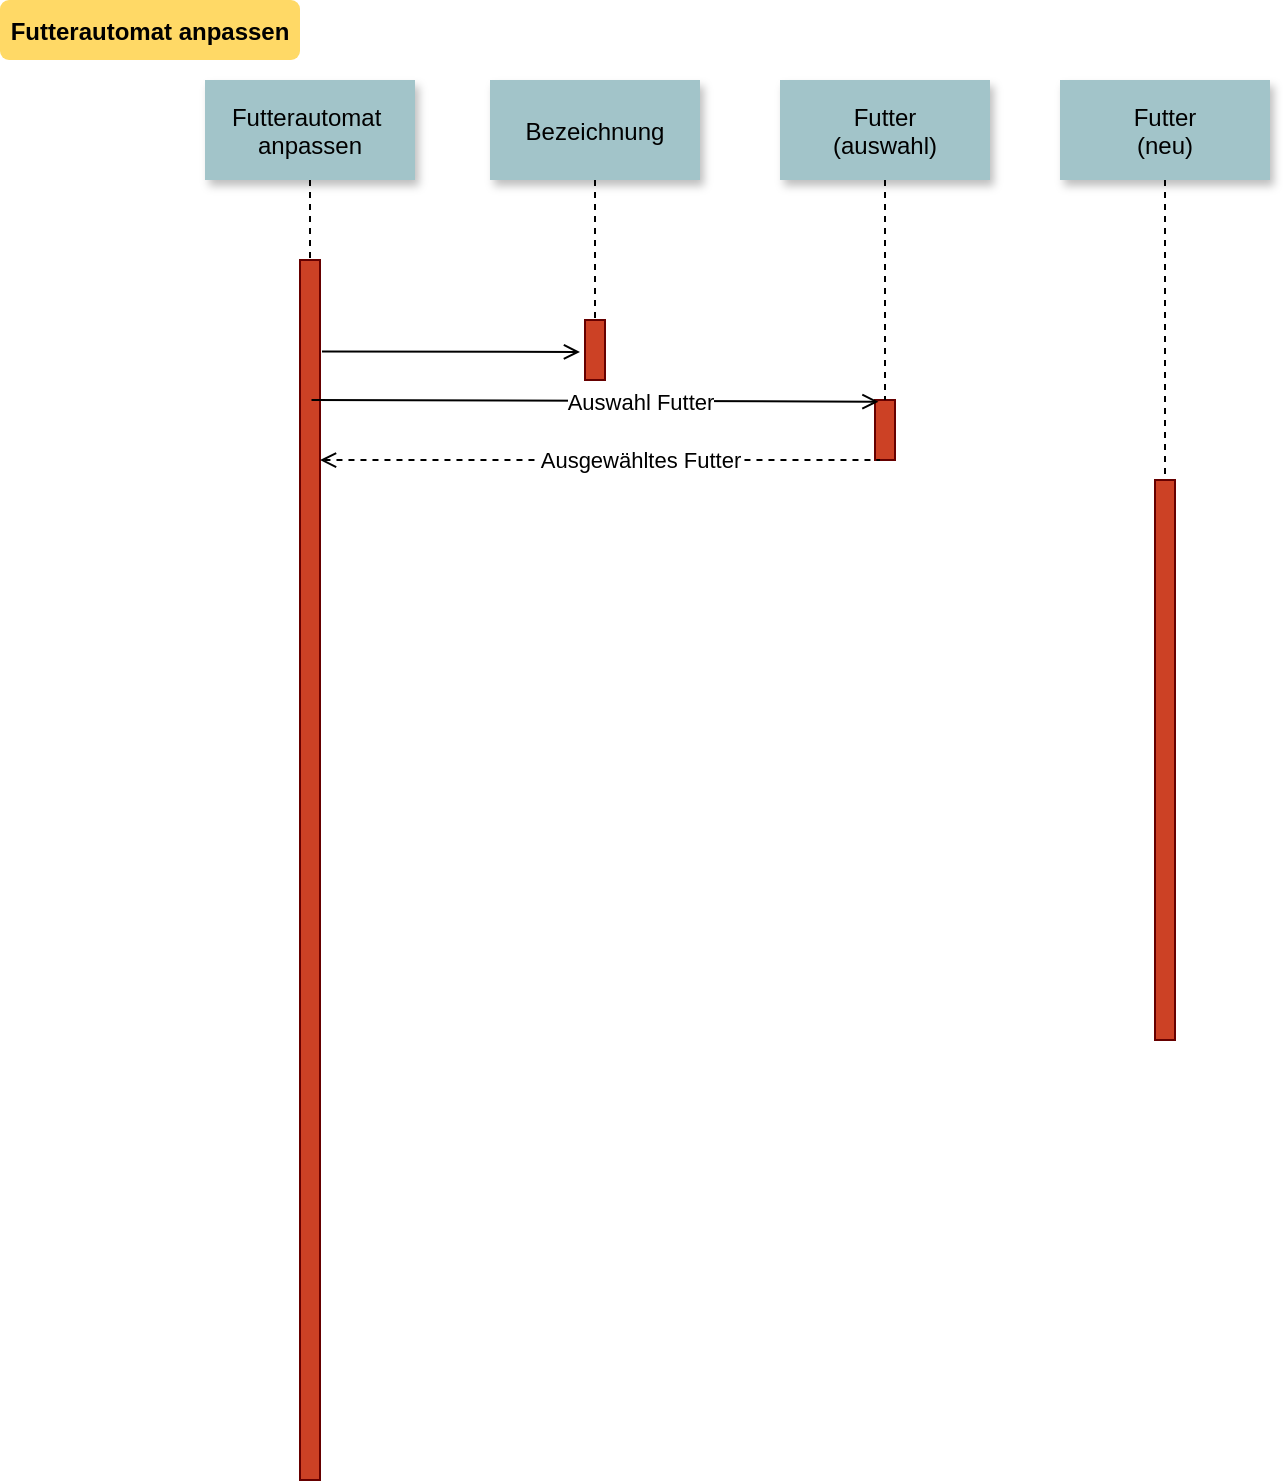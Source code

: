 <mxfile version="24.7.8">
  <diagram name="Page-1" id="9361dd3d-8414-5efd-6122-117bd74ce7a7">
    <mxGraphModel dx="2074" dy="1106" grid="1" gridSize="10" guides="1" tooltips="1" connect="1" arrows="1" fold="1" page="0" pageScale="1.5" pageWidth="826" pageHeight="1169" background="none" math="0" shadow="0">
      <root>
        <mxCell id="0" />
        <mxCell id="1" parent="0" />
        <mxCell id="2" value="" style="fillColor=#CC4125;strokeColor=#660000" parent="1" vertex="1">
          <mxGeometry x="200" y="150" width="10" height="610" as="geometry" />
        </mxCell>
        <mxCell id="4" value="Futterautomat &#xa;anpassen" style="shadow=1;fillColor=#A2C4C9;strokeColor=none" parent="1" vertex="1">
          <mxGeometry x="152.5" y="60" width="105" height="50" as="geometry" />
        </mxCell>
        <mxCell id="6" value="" style="fillColor=#CC4125;strokeColor=#660000" parent="1" vertex="1">
          <mxGeometry x="342.5" y="180" width="10" height="30" as="geometry" />
        </mxCell>
        <mxCell id="7" value="Bezeichnung" style="shadow=1;fillColor=#A2C4C9;strokeColor=none" parent="1" vertex="1">
          <mxGeometry x="295" y="60" width="105" height="50" as="geometry" />
        </mxCell>
        <mxCell id="8" value="" style="edgeStyle=none;endArrow=none;dashed=1" parent="1" source="7" target="6" edge="1">
          <mxGeometry x="272.335" y="165" width="100" height="100" as="geometry">
            <mxPoint x="347.259" y="110" as="sourcePoint" />
            <mxPoint x="347.576" y="165" as="targetPoint" />
          </mxGeometry>
        </mxCell>
        <mxCell id="33" value="" style="edgeStyle=elbowEdgeStyle;elbow=horizontal;endArrow=none;dashed=1" parent="1" source="4" target="2" edge="1">
          <mxGeometry x="230.0" y="310" width="100" height="100" as="geometry">
            <mxPoint x="230.0" y="410" as="sourcePoint" />
            <mxPoint x="330" y="310" as="targetPoint" />
          </mxGeometry>
        </mxCell>
        <mxCell id="71" value="Futterautomat anpassen" style="rounded=1;fontStyle=1;fillColor=#FFD966;strokeColor=none" parent="1" vertex="1">
          <mxGeometry x="50" y="20" width="150" height="30" as="geometry" />
        </mxCell>
        <mxCell id="uQfbbPq-rYWejTnJpNVN-90" value="" style="endArrow=open;html=1;rounded=0;endFill=0;exitX=1.1;exitY=0.075;exitDx=0;exitDy=0;exitPerimeter=0;" edge="1" parent="1" source="2">
          <mxGeometry width="50" height="50" relative="1" as="geometry">
            <mxPoint x="420" y="460" as="sourcePoint" />
            <mxPoint x="340" y="196" as="targetPoint" />
          </mxGeometry>
        </mxCell>
        <mxCell id="uQfbbPq-rYWejTnJpNVN-91" value="" style="fillColor=#CC4125;strokeColor=#660000" vertex="1" parent="1">
          <mxGeometry x="487.5" y="220" width="10" height="30" as="geometry" />
        </mxCell>
        <mxCell id="uQfbbPq-rYWejTnJpNVN-92" value="Futter&#xa;(auswahl)" style="shadow=1;fillColor=#A2C4C9;strokeColor=none" vertex="1" parent="1">
          <mxGeometry x="440" y="60" width="105" height="50" as="geometry" />
        </mxCell>
        <mxCell id="uQfbbPq-rYWejTnJpNVN-93" value="" style="edgeStyle=none;endArrow=none;dashed=1" edge="1" source="uQfbbPq-rYWejTnJpNVN-92" target="uQfbbPq-rYWejTnJpNVN-91" parent="1">
          <mxGeometry x="272.335" y="165" width="100" height="100" as="geometry">
            <mxPoint x="492.259" y="110" as="sourcePoint" />
            <mxPoint x="492.576" y="165" as="targetPoint" />
          </mxGeometry>
        </mxCell>
        <mxCell id="uQfbbPq-rYWejTnJpNVN-94" value="" style="endArrow=open;html=1;rounded=0;endFill=0;exitX=0.4;exitY=0.138;exitDx=0;exitDy=0;exitPerimeter=0;entryX=0;entryY=0.5;entryDx=0;entryDy=0;" edge="1" parent="1">
          <mxGeometry width="50" height="50" relative="1" as="geometry">
            <mxPoint x="205.75" y="220.0" as="sourcePoint" />
            <mxPoint x="489.25" y="220.82" as="targetPoint" />
          </mxGeometry>
        </mxCell>
        <mxCell id="uQfbbPq-rYWejTnJpNVN-97" value="Auswahl Futter" style="edgeLabel;html=1;align=center;verticalAlign=middle;resizable=0;points=[];" vertex="1" connectable="0" parent="uQfbbPq-rYWejTnJpNVN-94">
          <mxGeometry x="-0.088" y="-2" relative="1" as="geometry">
            <mxPoint x="35" y="-2" as="offset" />
          </mxGeometry>
        </mxCell>
        <mxCell id="uQfbbPq-rYWejTnJpNVN-96" value="" style="endArrow=none;dashed=1;html=1;rounded=0;startArrow=open;startFill=0;exitX=1;exitY=0.164;exitDx=0;exitDy=0;exitPerimeter=0;entryX=0.25;entryY=1;entryDx=0;entryDy=0;" edge="1" parent="1" source="2" target="uQfbbPq-rYWejTnJpNVN-91">
          <mxGeometry width="50" height="50" relative="1" as="geometry">
            <mxPoint x="800" y="420" as="sourcePoint" />
            <mxPoint x="850" y="370" as="targetPoint" />
          </mxGeometry>
        </mxCell>
        <mxCell id="uQfbbPq-rYWejTnJpNVN-99" value="Ausgewähltes Futter" style="edgeLabel;html=1;align=center;verticalAlign=middle;resizable=0;points=[];" vertex="1" connectable="0" parent="uQfbbPq-rYWejTnJpNVN-96">
          <mxGeometry x="-0.014" y="-1" relative="1" as="geometry">
            <mxPoint x="22" y="-1" as="offset" />
          </mxGeometry>
        </mxCell>
        <mxCell id="uQfbbPq-rYWejTnJpNVN-100" value="" style="fillColor=#CC4125;strokeColor=#660000" vertex="1" parent="1">
          <mxGeometry x="627.5" y="260" width="10" height="280" as="geometry" />
        </mxCell>
        <mxCell id="uQfbbPq-rYWejTnJpNVN-101" value="Futter&#xa;(neu)" style="shadow=1;fillColor=#A2C4C9;strokeColor=none" vertex="1" parent="1">
          <mxGeometry x="580" y="60" width="105" height="50" as="geometry" />
        </mxCell>
        <mxCell id="uQfbbPq-rYWejTnJpNVN-102" value="" style="edgeStyle=none;endArrow=none;dashed=1" edge="1" source="uQfbbPq-rYWejTnJpNVN-101" target="uQfbbPq-rYWejTnJpNVN-100" parent="1">
          <mxGeometry x="272.335" y="165" width="100" height="100" as="geometry">
            <mxPoint x="632.259" y="110" as="sourcePoint" />
            <mxPoint x="632.576" y="165" as="targetPoint" />
          </mxGeometry>
        </mxCell>
      </root>
    </mxGraphModel>
  </diagram>
</mxfile>
